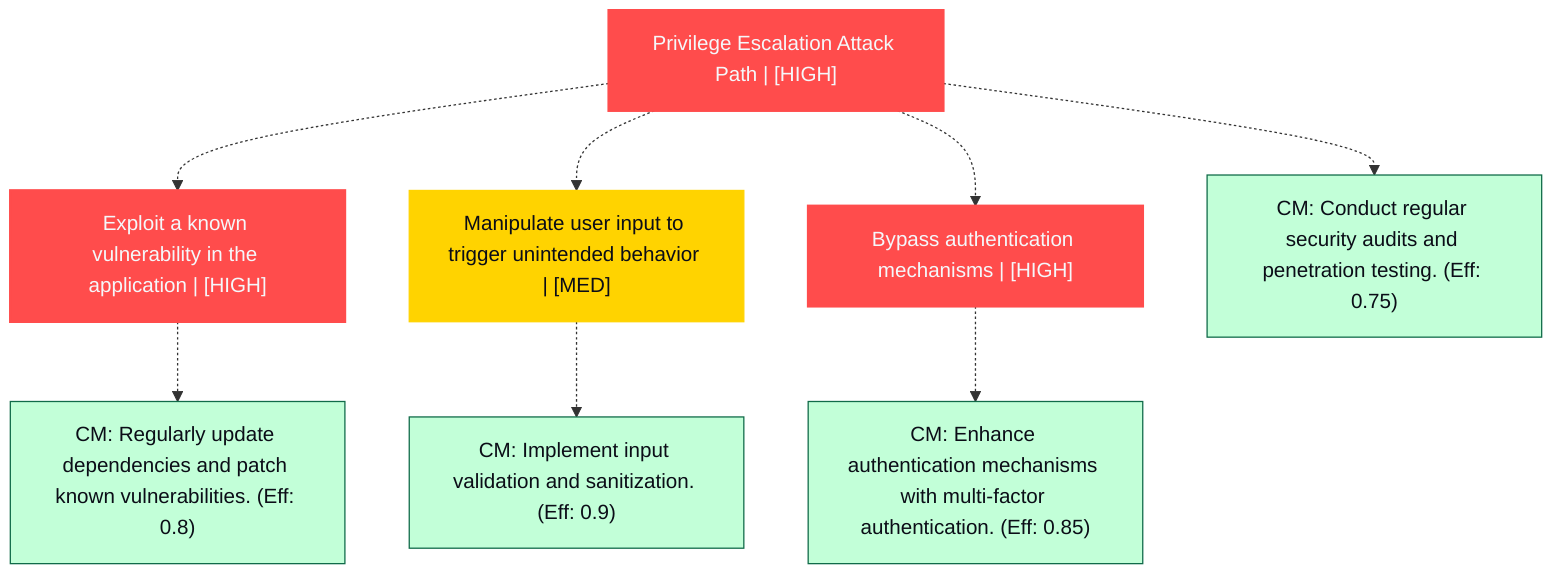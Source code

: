 graph TB
  node_01K64KP67R7J6QC27E1MCK2XAP["Privilege Escalation Attack Path | [HIGH]"]:::highRisk
  node_01K64KP67R7J6QC27E1MCK2XAP-1["Exploit a known vulnerability in the application | [HIGH]"]:::highRisk
  node_01K64KP67R7J6QC27E1MCK2XAP-1_cm_0["CM: Regularly update dependencies and patch known vulnerabilities. (Eff: 0.8)"]:::countermeasure
  node_01K64KP67R7J6QC27E1MCK2XAP-2["Manipulate user input to trigger unintended behavior | [MED]"]:::mediumRisk
  node_01K64KP67R7J6QC27E1MCK2XAP-2_cm_0["CM: Implement input validation and sanitization. (Eff: 0.9)"]:::countermeasure
  node_01K64KP67R7J6QC27E1MCK2XAP-3["Bypass authentication mechanisms | [HIGH]"]:::highRisk
  node_01K64KP67R7J6QC27E1MCK2XAP-3_cm_0["CM: Enhance authentication mechanisms with multi-factor authentication. (Eff: 0.85)"]:::countermeasure
  node_01K64KP67R7J6QC27E1MCK2XAP_cm_0["CM: Conduct regular security audits and penetration testing. (Eff: 0.75)"]:::countermeasure

  node_01K64KP67R7J6QC27E1MCK2XAP -.-> node_01K64KP67R7J6QC27E1MCK2XAP-1
  node_01K64KP67R7J6QC27E1MCK2XAP-1 -.-> node_01K64KP67R7J6QC27E1MCK2XAP-1_cm_0
  node_01K64KP67R7J6QC27E1MCK2XAP -.-> node_01K64KP67R7J6QC27E1MCK2XAP-2
  node_01K64KP67R7J6QC27E1MCK2XAP-2 -.-> node_01K64KP67R7J6QC27E1MCK2XAP-2_cm_0
  node_01K64KP67R7J6QC27E1MCK2XAP -.-> node_01K64KP67R7J6QC27E1MCK2XAP-3
  node_01K64KP67R7J6QC27E1MCK2XAP-3 -.-> node_01K64KP67R7J6QC27E1MCK2XAP-3_cm_0
  node_01K64KP67R7J6QC27E1MCK2XAP -.-> node_01K64KP67R7J6QC27E1MCK2XAP_cm_0

  classDef andNode fill:#FF4C4C,stroke:#FF4C4C,stroke-width:2px,color:#F5F7FA
  classDef orNode fill:#36FF8F,stroke:#36FF8F,stroke-width:2px,color:#0B0D17
  classDef leafNode fill:#29ABE2,stroke:#29ABE2,stroke-width:2px,color:#F5F7FA
  classDef highRisk fill:#FF4C4C,color:#F5F7FA,stroke:#FF4C4C,stroke-width:2px
  classDef mediumRisk fill:#FFD300,stroke:#FFD300,stroke-width:1px,color:#0B0D17
  classDef lowRisk fill:#FFF2B3,stroke:#FFF2B3,stroke-width:1px,color:#0B0D17
  classDef countermeasure fill:#C2FFD8,stroke:#106B49,stroke-width:1px,color:#0B0D17
  classDef reference fill:#A259FF,stroke:#c3a4ff,stroke-width:1px,stroke-dasharray:3 3,color:#F5F7FA
  classDef mitreNode stroke-dasharray:5 5
  classDef note fill:#ffffcc,stroke:#ffcc00,stroke-width:2px,stroke-dasharray:5 5